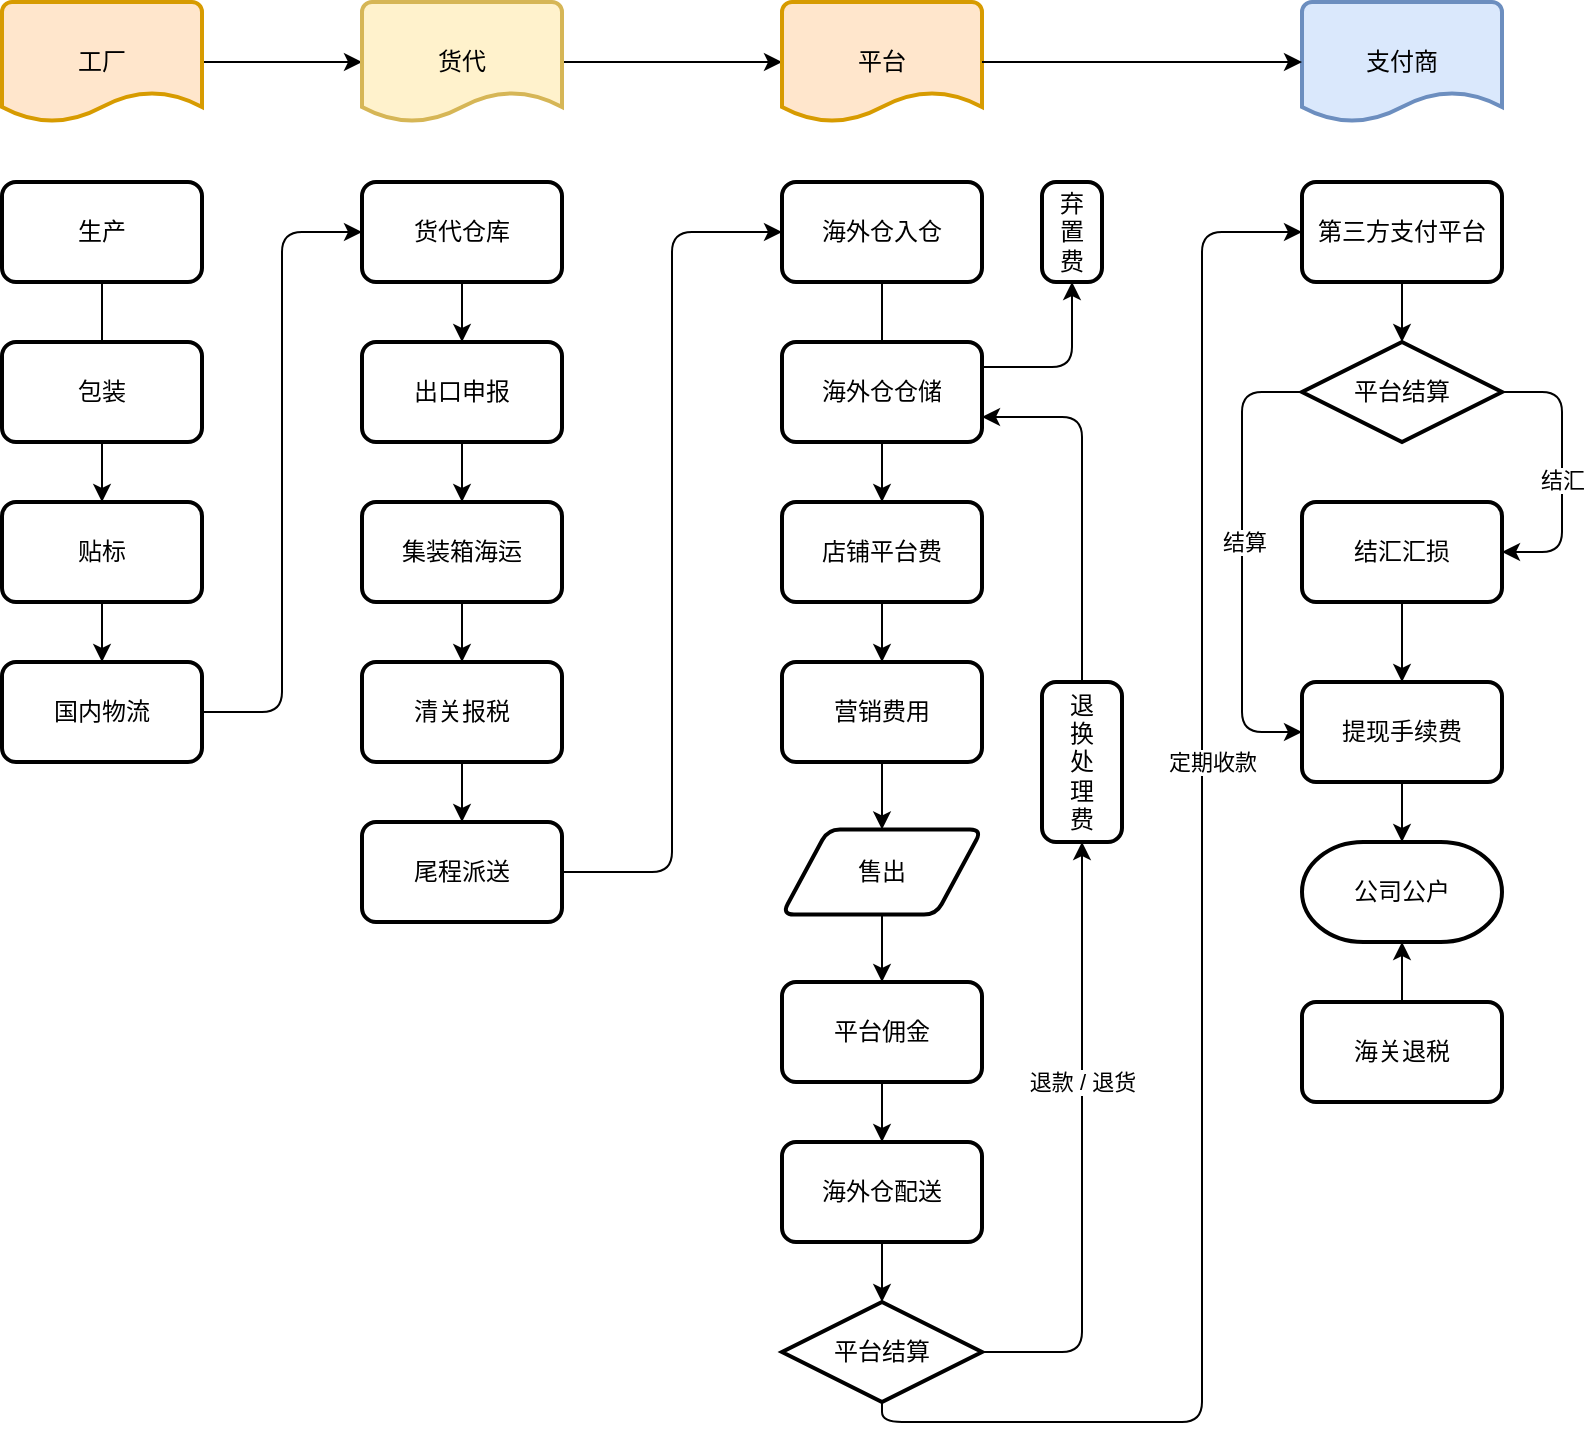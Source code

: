 <mxfile>
    <diagram id="ChV7ax4BP5hYk8sODFMq" name="第 1 页">
        <mxGraphModel dx="2668" dy="840" grid="1" gridSize="10" guides="1" tooltips="1" connect="1" arrows="1" fold="1" page="1" pageScale="1" pageWidth="827" pageHeight="1169" math="0" shadow="0">
            <root>
                <mxCell id="0"/>
                <mxCell id="1" parent="0"/>
                <mxCell id="21" value="" style="edgeStyle=none;html=1;" parent="1" source="2" target="4" edge="1">
                    <mxGeometry relative="1" as="geometry"/>
                </mxCell>
                <mxCell id="2" value="生产" style="rounded=1;whiteSpace=wrap;html=1;absoluteArcSize=1;arcSize=14;strokeWidth=2;" parent="1" vertex="1">
                    <mxGeometry x="-100" y="350" width="100" height="50" as="geometry"/>
                </mxCell>
                <mxCell id="3" value="包装" style="rounded=1;whiteSpace=wrap;html=1;absoluteArcSize=1;arcSize=14;strokeWidth=2;" parent="1" vertex="1">
                    <mxGeometry x="-100" y="430" width="100" height="50" as="geometry"/>
                </mxCell>
                <mxCell id="39" style="edgeStyle=none;html=1;entryX=0.5;entryY=0;entryDx=0;entryDy=0;" parent="1" source="4" target="5" edge="1">
                    <mxGeometry relative="1" as="geometry"/>
                </mxCell>
                <mxCell id="4" value="贴标" style="rounded=1;whiteSpace=wrap;html=1;absoluteArcSize=1;arcSize=14;strokeWidth=2;" parent="1" vertex="1">
                    <mxGeometry x="-100" y="510" width="100" height="50" as="geometry"/>
                </mxCell>
                <mxCell id="85" style="edgeStyle=orthogonalEdgeStyle;html=1;entryX=0;entryY=0.5;entryDx=0;entryDy=0;" edge="1" parent="1" source="5" target="6">
                    <mxGeometry relative="1" as="geometry"/>
                </mxCell>
                <mxCell id="5" value="国内物流" style="rounded=1;whiteSpace=wrap;html=1;absoluteArcSize=1;arcSize=14;strokeWidth=2;" parent="1" vertex="1">
                    <mxGeometry x="-100" y="590" width="100" height="50" as="geometry"/>
                </mxCell>
                <mxCell id="23" value="" style="edgeStyle=none;html=1;" parent="1" source="6" target="8" edge="1">
                    <mxGeometry relative="1" as="geometry"/>
                </mxCell>
                <mxCell id="6" value="货代仓库" style="rounded=1;whiteSpace=wrap;html=1;absoluteArcSize=1;arcSize=14;strokeWidth=2;" parent="1" vertex="1">
                    <mxGeometry x="80" y="350" width="100" height="50" as="geometry"/>
                </mxCell>
                <mxCell id="61" value="" style="edgeStyle=none;html=1;" parent="1" source="7" target="60" edge="1">
                    <mxGeometry relative="1" as="geometry"/>
                </mxCell>
                <mxCell id="7" value="集装箱海运" style="rounded=1;whiteSpace=wrap;html=1;absoluteArcSize=1;arcSize=14;strokeWidth=2;" parent="1" vertex="1">
                    <mxGeometry x="80" y="510" width="100" height="50" as="geometry"/>
                </mxCell>
                <mxCell id="27" style="edgeStyle=none;html=1;entryX=0.5;entryY=0;entryDx=0;entryDy=0;" parent="1" source="8" target="7" edge="1">
                    <mxGeometry relative="1" as="geometry"/>
                </mxCell>
                <mxCell id="8" value="出口申报" style="rounded=1;whiteSpace=wrap;html=1;absoluteArcSize=1;arcSize=14;strokeWidth=2;" parent="1" vertex="1">
                    <mxGeometry x="80" y="430" width="100" height="50" as="geometry"/>
                </mxCell>
                <mxCell id="29" style="edgeStyle=orthogonalEdgeStyle;html=1;entryX=0;entryY=0.5;entryDx=0;entryDy=0;" parent="1" source="9" target="10" edge="1">
                    <mxGeometry relative="1" as="geometry"/>
                </mxCell>
                <mxCell id="9" value="尾程派送" style="rounded=1;whiteSpace=wrap;html=1;absoluteArcSize=1;arcSize=14;strokeWidth=2;" parent="1" vertex="1">
                    <mxGeometry x="80" y="670" width="100" height="50" as="geometry"/>
                </mxCell>
                <mxCell id="30" value="" style="edgeStyle=none;html=1;" parent="1" source="10" target="13" edge="1">
                    <mxGeometry relative="1" as="geometry"/>
                </mxCell>
                <mxCell id="10" value="海外仓入仓" style="rounded=1;whiteSpace=wrap;html=1;absoluteArcSize=1;arcSize=14;strokeWidth=2;" parent="1" vertex="1">
                    <mxGeometry x="290" y="350" width="100" height="50" as="geometry"/>
                </mxCell>
                <mxCell id="50" value="" style="html=1;exitX=1;exitY=0.25;exitDx=0;exitDy=0;entryX=0.5;entryY=1;entryDx=0;entryDy=0;edgeStyle=orthogonalEdgeStyle;" parent="1" source="11" target="49" edge="1">
                    <mxGeometry relative="1" as="geometry">
                        <mxPoint x="390" y="436.88" as="sourcePoint"/>
                        <mxPoint x="488" y="450" as="targetPoint"/>
                    </mxGeometry>
                </mxCell>
                <mxCell id="11" value="海外仓仓储" style="rounded=1;whiteSpace=wrap;html=1;absoluteArcSize=1;arcSize=14;strokeWidth=2;" parent="1" vertex="1">
                    <mxGeometry x="290" y="430" width="100" height="50" as="geometry"/>
                </mxCell>
                <mxCell id="34" value="" style="edgeStyle=none;html=1;" parent="1" source="12" edge="1">
                    <mxGeometry relative="1" as="geometry">
                        <mxPoint x="340" y="910" as="targetPoint"/>
                    </mxGeometry>
                </mxCell>
                <mxCell id="12" value="海外仓配送" style="rounded=1;whiteSpace=wrap;html=1;absoluteArcSize=1;arcSize=14;strokeWidth=2;" parent="1" vertex="1">
                    <mxGeometry x="290" y="830" width="100" height="50" as="geometry"/>
                </mxCell>
                <mxCell id="31" value="" style="edgeStyle=none;html=1;entryX=0.5;entryY=0;entryDx=0;entryDy=0;" parent="1" source="13" target="14" edge="1">
                    <mxGeometry relative="1" as="geometry">
                        <mxPoint x="460" y="680" as="targetPoint"/>
                    </mxGeometry>
                </mxCell>
                <mxCell id="13" value="店铺平台费" style="rounded=1;whiteSpace=wrap;html=1;absoluteArcSize=1;arcSize=14;strokeWidth=2;" parent="1" vertex="1">
                    <mxGeometry x="290" y="510" width="100" height="50" as="geometry"/>
                </mxCell>
                <mxCell id="36" value="" style="edgeStyle=none;html=1;" parent="1" source="14" target="17" edge="1">
                    <mxGeometry relative="1" as="geometry"/>
                </mxCell>
                <mxCell id="14" value="营销费用" style="rounded=1;whiteSpace=wrap;html=1;absoluteArcSize=1;arcSize=14;strokeWidth=2;" parent="1" vertex="1">
                    <mxGeometry x="290" y="590" width="100" height="50" as="geometry"/>
                </mxCell>
                <mxCell id="35" style="edgeStyle=none;html=1;entryX=0.5;entryY=0;entryDx=0;entryDy=0;" parent="1" source="15" target="12" edge="1">
                    <mxGeometry relative="1" as="geometry"/>
                </mxCell>
                <mxCell id="15" value="平台佣金" style="rounded=1;whiteSpace=wrap;html=1;absoluteArcSize=1;arcSize=14;strokeWidth=2;" parent="1" vertex="1">
                    <mxGeometry x="290" y="750" width="100" height="50" as="geometry"/>
                </mxCell>
                <mxCell id="32" value="" style="edgeStyle=none;html=1;" parent="1" source="17" target="15" edge="1">
                    <mxGeometry relative="1" as="geometry"/>
                </mxCell>
                <mxCell id="17" value="售出" style="shape=parallelogram;html=1;strokeWidth=2;perimeter=parallelogramPerimeter;whiteSpace=wrap;rounded=1;arcSize=12;size=0.23;" parent="1" vertex="1">
                    <mxGeometry x="290" y="673.75" width="100" height="42.5" as="geometry"/>
                </mxCell>
                <mxCell id="43" style="edgeStyle=orthogonalEdgeStyle;html=1;entryX=0.5;entryY=1;entryDx=0;entryDy=0;" parent="1" source="42" target="54" edge="1">
                    <mxGeometry relative="1" as="geometry">
                        <mxPoint x="480" y="680" as="targetPoint"/>
                    </mxGeometry>
                </mxCell>
                <mxCell id="44" value="退款 / 退货" style="edgeLabel;html=1;align=center;verticalAlign=middle;resizable=0;points=[];" parent="43" vertex="1" connectable="0">
                    <mxGeometry x="0.022" y="1" relative="1" as="geometry">
                        <mxPoint x="1" y="-29" as="offset"/>
                    </mxGeometry>
                </mxCell>
                <mxCell id="52" style="edgeStyle=orthogonalEdgeStyle;html=1;exitX=0.5;exitY=1;exitDx=0;exitDy=0;exitPerimeter=0;entryX=0;entryY=0.5;entryDx=0;entryDy=0;" parent="1" source="42" target="51" edge="1">
                    <mxGeometry relative="1" as="geometry">
                        <mxPoint x="550" y="370" as="targetPoint"/>
                        <Array as="points">
                            <mxPoint x="340" y="970"/>
                            <mxPoint x="500" y="970"/>
                            <mxPoint x="500" y="375"/>
                        </Array>
                    </mxGeometry>
                </mxCell>
                <mxCell id="56" value="定期收款" style="edgeLabel;html=1;align=center;verticalAlign=middle;resizable=0;points=[];" parent="52" vertex="1" connectable="0">
                    <mxGeometry x="-0.723" y="3" relative="1" as="geometry">
                        <mxPoint x="62" y="-327" as="offset"/>
                    </mxGeometry>
                </mxCell>
                <mxCell id="42" value="平台结算" style="strokeWidth=2;html=1;shape=mxgraph.flowchart.decision;whiteSpace=wrap;" parent="1" vertex="1">
                    <mxGeometry x="290" y="910" width="100" height="50" as="geometry"/>
                </mxCell>
                <mxCell id="48" style="edgeStyle=orthogonalEdgeStyle;html=1;entryX=1;entryY=0.75;entryDx=0;entryDy=0;exitX=0.5;exitY=0;exitDx=0;exitDy=0;" parent="1" source="54" target="11" edge="1">
                    <mxGeometry relative="1" as="geometry">
                        <mxPoint x="480" y="630" as="sourcePoint"/>
                    </mxGeometry>
                </mxCell>
                <mxCell id="49" value="&lt;font style=&quot;color: light-dark(rgb(0, 0, 0), rgb(255, 255, 255));&quot;&gt;弃&lt;/font&gt;&lt;div&gt;&lt;span style=&quot;background-color: transparent;&quot;&gt;&lt;font style=&quot;color: light-dark(rgb(0, 0, 0), rgb(255, 255, 255));&quot;&gt;置&lt;/font&gt;&lt;/span&gt;&lt;/div&gt;&lt;div&gt;&lt;span style=&quot;background-color: transparent;&quot;&gt;&lt;font style=&quot;color: light-dark(rgb(0, 0, 0), rgb(255, 255, 255));&quot;&gt;费&lt;/font&gt;&lt;/span&gt;&lt;/div&gt;" style="rounded=1;whiteSpace=wrap;html=1;absoluteArcSize=1;arcSize=14;strokeWidth=2;flipH=0;flipV=0;horizontal=1;" parent="1" vertex="1">
                    <mxGeometry x="420" y="350" width="30" height="50" as="geometry"/>
                </mxCell>
                <mxCell id="58" value="" style="edgeStyle=none;html=1;" parent="1" source="51" target="57" edge="1">
                    <mxGeometry relative="1" as="geometry"/>
                </mxCell>
                <mxCell id="51" value="第三方支付平台" style="rounded=1;whiteSpace=wrap;html=1;absoluteArcSize=1;arcSize=14;strokeWidth=2;" parent="1" vertex="1">
                    <mxGeometry x="550" y="350" width="100" height="50" as="geometry"/>
                </mxCell>
                <mxCell id="54" value="&lt;span style=&quot;&quot;&gt;&lt;font style=&quot;color: light-dark(rgb(0, 0, 0), rgb(255, 255, 255));&quot;&gt;退&lt;/font&gt;&lt;/span&gt;&lt;div&gt;&lt;span style=&quot;&quot;&gt;&lt;font style=&quot;color: light-dark(rgb(0, 0, 0), rgb(255, 255, 255));&quot;&gt;换&lt;/font&gt;&lt;/span&gt;&lt;/div&gt;&lt;div&gt;&lt;span style=&quot;&quot;&gt;&lt;font style=&quot;color: light-dark(rgb(0, 0, 0), rgb(255, 255, 255));&quot;&gt;处&lt;/font&gt;&lt;/span&gt;&lt;/div&gt;&lt;div&gt;&lt;span style=&quot;&quot;&gt;&lt;font style=&quot;color: light-dark(rgb(0, 0, 0), rgb(255, 255, 255));&quot;&gt;理&lt;/font&gt;&lt;/span&gt;&lt;/div&gt;&lt;div&gt;&lt;span style=&quot;&quot;&gt;&lt;font style=&quot;color: light-dark(rgb(0, 0, 0), rgb(255, 255, 255));&quot;&gt;费&lt;/font&gt;&lt;/span&gt;&lt;/div&gt;" style="rounded=1;whiteSpace=wrap;html=1;absoluteArcSize=1;arcSize=14;strokeWidth=2;flipH=0;flipV=0;horizontal=1;fontColor=light-dark(#000000,#FFFFFF);" parent="1" vertex="1">
                    <mxGeometry x="420" y="600" width="40" height="80" as="geometry"/>
                </mxCell>
                <mxCell id="69" value="" style="edgeStyle=orthogonalEdgeStyle;html=1;exitX=1;exitY=0.5;exitDx=0;exitDy=0;exitPerimeter=0;entryX=1;entryY=0.5;entryDx=0;entryDy=0;" parent="1" source="57" target="63" edge="1">
                    <mxGeometry relative="1" as="geometry">
                        <Array as="points">
                            <mxPoint x="680" y="455"/>
                            <mxPoint x="680" y="535"/>
                        </Array>
                    </mxGeometry>
                </mxCell>
                <mxCell id="70" value="结汇" style="edgeLabel;html=1;align=center;verticalAlign=middle;resizable=0;points=[];" parent="69" vertex="1" connectable="0">
                    <mxGeometry x="-0.133" y="4" relative="1" as="geometry">
                        <mxPoint x="-4" y="13" as="offset"/>
                    </mxGeometry>
                </mxCell>
                <mxCell id="72" value="" style="edgeStyle=orthogonalEdgeStyle;html=1;exitX=0;exitY=0.5;exitDx=0;exitDy=0;exitPerimeter=0;entryX=0;entryY=0.5;entryDx=0;entryDy=0;" parent="1" source="57" target="66" edge="1">
                    <mxGeometry relative="1" as="geometry">
                        <Array as="points">
                            <mxPoint x="520" y="455"/>
                            <mxPoint x="520" y="625"/>
                        </Array>
                    </mxGeometry>
                </mxCell>
                <mxCell id="75" value="结算" style="edgeLabel;html=1;align=center;verticalAlign=middle;resizable=0;points=[];" parent="72" vertex="1" connectable="0">
                    <mxGeometry x="-0.381" y="1" relative="1" as="geometry">
                        <mxPoint y="34" as="offset"/>
                    </mxGeometry>
                </mxCell>
                <mxCell id="57" value="平台结算" style="strokeWidth=2;html=1;shape=mxgraph.flowchart.decision;whiteSpace=wrap;" parent="1" vertex="1">
                    <mxGeometry x="550" y="430" width="100" height="50" as="geometry"/>
                </mxCell>
                <mxCell id="62" value="" style="edgeStyle=none;html=1;" parent="1" source="60" target="9" edge="1">
                    <mxGeometry relative="1" as="geometry"/>
                </mxCell>
                <mxCell id="60" value="清关报税" style="rounded=1;whiteSpace=wrap;html=1;absoluteArcSize=1;arcSize=14;strokeWidth=2;" parent="1" vertex="1">
                    <mxGeometry x="80" y="590" width="100" height="50" as="geometry"/>
                </mxCell>
                <mxCell id="67" value="" style="edgeStyle=none;html=1;" parent="1" source="63" target="66" edge="1">
                    <mxGeometry relative="1" as="geometry"/>
                </mxCell>
                <mxCell id="63" value="结汇汇损" style="rounded=1;whiteSpace=wrap;html=1;absoluteArcSize=1;arcSize=14;strokeWidth=2;" parent="1" vertex="1">
                    <mxGeometry x="550" y="510" width="100" height="50" as="geometry"/>
                </mxCell>
                <mxCell id="77" value="" style="edgeStyle=none;html=1;" parent="1" source="66" target="76" edge="1">
                    <mxGeometry relative="1" as="geometry"/>
                </mxCell>
                <mxCell id="66" value="提现手续费" style="rounded=1;whiteSpace=wrap;html=1;absoluteArcSize=1;arcSize=14;strokeWidth=2;" parent="1" vertex="1">
                    <mxGeometry x="550" y="600" width="100" height="50" as="geometry"/>
                </mxCell>
                <mxCell id="76" value="公司公户" style="strokeWidth=2;html=1;shape=mxgraph.flowchart.terminator;whiteSpace=wrap;" parent="1" vertex="1">
                    <mxGeometry x="550" y="680" width="100" height="50" as="geometry"/>
                </mxCell>
                <mxCell id="81" value="" style="edgeStyle=none;html=1;" edge="1" parent="1" source="80" target="76">
                    <mxGeometry relative="1" as="geometry"/>
                </mxCell>
                <mxCell id="80" value="海关退税" style="rounded=1;whiteSpace=wrap;html=1;absoluteArcSize=1;arcSize=14;strokeWidth=2;" vertex="1" parent="1">
                    <mxGeometry x="550" y="760" width="100" height="50" as="geometry"/>
                </mxCell>
                <mxCell id="93" value="" style="edgeStyle=none;html=1;" edge="1" parent="1" source="91" target="92">
                    <mxGeometry relative="1" as="geometry"/>
                </mxCell>
                <mxCell id="91" value="工厂" style="strokeWidth=2;html=1;shape=mxgraph.flowchart.document2;whiteSpace=wrap;size=0.25;fillColor=#ffe6cc;strokeColor=#d79b00;" vertex="1" parent="1">
                    <mxGeometry x="-100" y="260" width="100" height="60" as="geometry"/>
                </mxCell>
                <mxCell id="95" value="" style="edgeStyle=none;html=1;" edge="1" parent="1" source="92" target="94">
                    <mxGeometry relative="1" as="geometry"/>
                </mxCell>
                <mxCell id="92" value="货代" style="strokeWidth=2;html=1;shape=mxgraph.flowchart.document2;whiteSpace=wrap;size=0.25;fillColor=#fff2cc;strokeColor=#d6b656;" vertex="1" parent="1">
                    <mxGeometry x="80" y="260" width="100" height="60" as="geometry"/>
                </mxCell>
                <mxCell id="94" value="平台" style="strokeWidth=2;html=1;shape=mxgraph.flowchart.document2;whiteSpace=wrap;size=0.25;fillColor=#ffe6cc;strokeColor=#d79b00;" vertex="1" parent="1">
                    <mxGeometry x="290" y="260" width="100" height="60" as="geometry"/>
                </mxCell>
                <mxCell id="96" value="支付商" style="strokeWidth=2;html=1;shape=mxgraph.flowchart.document2;whiteSpace=wrap;size=0.25;fillColor=#dae8fc;strokeColor=#6c8ebf;" vertex="1" parent="1">
                    <mxGeometry x="550" y="260" width="100" height="60" as="geometry"/>
                </mxCell>
                <mxCell id="97" style="edgeStyle=none;html=1;entryX=0;entryY=0.5;entryDx=0;entryDy=0;entryPerimeter=0;" edge="1" parent="1" source="94" target="96">
                    <mxGeometry relative="1" as="geometry"/>
                </mxCell>
            </root>
        </mxGraphModel>
    </diagram>
</mxfile>